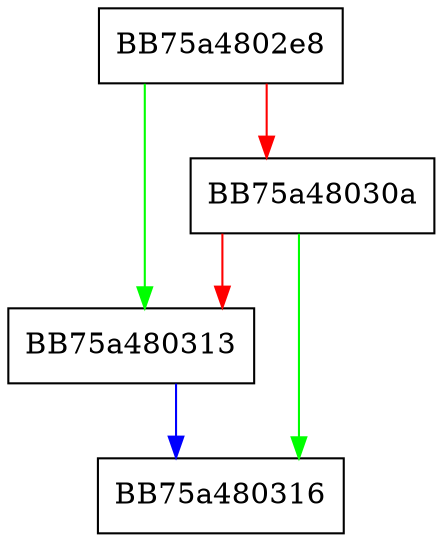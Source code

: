 digraph find {
  node [shape="box"];
  graph [splines=ortho];
  BB75a4802e8 -> BB75a480313 [color="green"];
  BB75a4802e8 -> BB75a48030a [color="red"];
  BB75a48030a -> BB75a480316 [color="green"];
  BB75a48030a -> BB75a480313 [color="red"];
  BB75a480313 -> BB75a480316 [color="blue"];
}